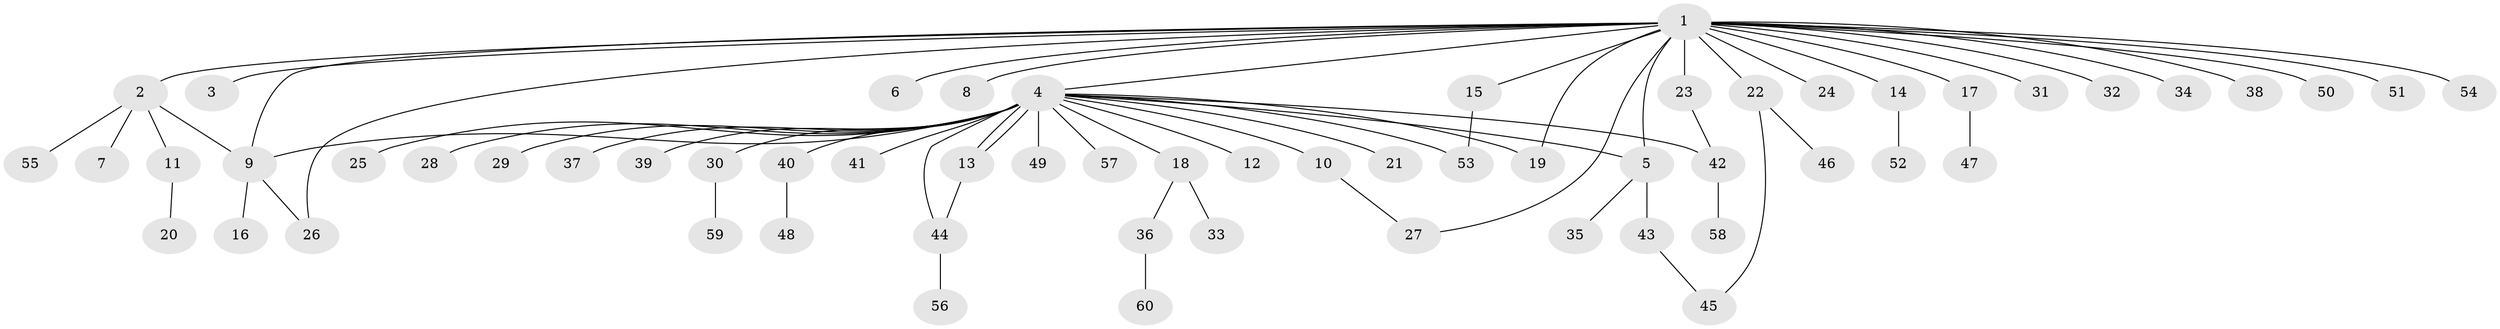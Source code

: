 // coarse degree distribution, {1: 0.8333333333333334, 23: 0.03333333333333333, 2: 0.06666666666666667, 3: 0.06666666666666667}
// Generated by graph-tools (version 1.1) at 2025/52/03/04/25 21:52:04]
// undirected, 60 vertices, 70 edges
graph export_dot {
graph [start="1"]
  node [color=gray90,style=filled];
  1;
  2;
  3;
  4;
  5;
  6;
  7;
  8;
  9;
  10;
  11;
  12;
  13;
  14;
  15;
  16;
  17;
  18;
  19;
  20;
  21;
  22;
  23;
  24;
  25;
  26;
  27;
  28;
  29;
  30;
  31;
  32;
  33;
  34;
  35;
  36;
  37;
  38;
  39;
  40;
  41;
  42;
  43;
  44;
  45;
  46;
  47;
  48;
  49;
  50;
  51;
  52;
  53;
  54;
  55;
  56;
  57;
  58;
  59;
  60;
  1 -- 2;
  1 -- 3;
  1 -- 4;
  1 -- 5;
  1 -- 6;
  1 -- 8;
  1 -- 9;
  1 -- 14;
  1 -- 15;
  1 -- 17;
  1 -- 19;
  1 -- 22;
  1 -- 23;
  1 -- 24;
  1 -- 26;
  1 -- 27;
  1 -- 31;
  1 -- 32;
  1 -- 34;
  1 -- 38;
  1 -- 50;
  1 -- 51;
  1 -- 54;
  2 -- 7;
  2 -- 9;
  2 -- 11;
  2 -- 55;
  4 -- 5;
  4 -- 9;
  4 -- 10;
  4 -- 12;
  4 -- 13;
  4 -- 13;
  4 -- 18;
  4 -- 19;
  4 -- 21;
  4 -- 25;
  4 -- 28;
  4 -- 29;
  4 -- 30;
  4 -- 37;
  4 -- 39;
  4 -- 40;
  4 -- 41;
  4 -- 42;
  4 -- 44;
  4 -- 49;
  4 -- 53;
  4 -- 57;
  5 -- 35;
  5 -- 43;
  9 -- 16;
  9 -- 26;
  10 -- 27;
  11 -- 20;
  13 -- 44;
  14 -- 52;
  15 -- 53;
  17 -- 47;
  18 -- 33;
  18 -- 36;
  22 -- 45;
  22 -- 46;
  23 -- 42;
  30 -- 59;
  36 -- 60;
  40 -- 48;
  42 -- 58;
  43 -- 45;
  44 -- 56;
}
